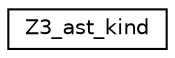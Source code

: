 digraph "Graphical Class Hierarchy"
{
  edge [fontname="Helvetica",fontsize="10",labelfontname="Helvetica",labelfontsize="10"];
  node [fontname="Helvetica",fontsize="10",shape=record];
  rankdir="LR";
  Node1 [label="Z3_ast_kind",height=0.2,width=0.4,color="black", fillcolor="white", style="filled",URL="$enumcom_1_1microsoft_1_1z3_1_1enumerations_1_1_z3__ast__kind.html"];
}
